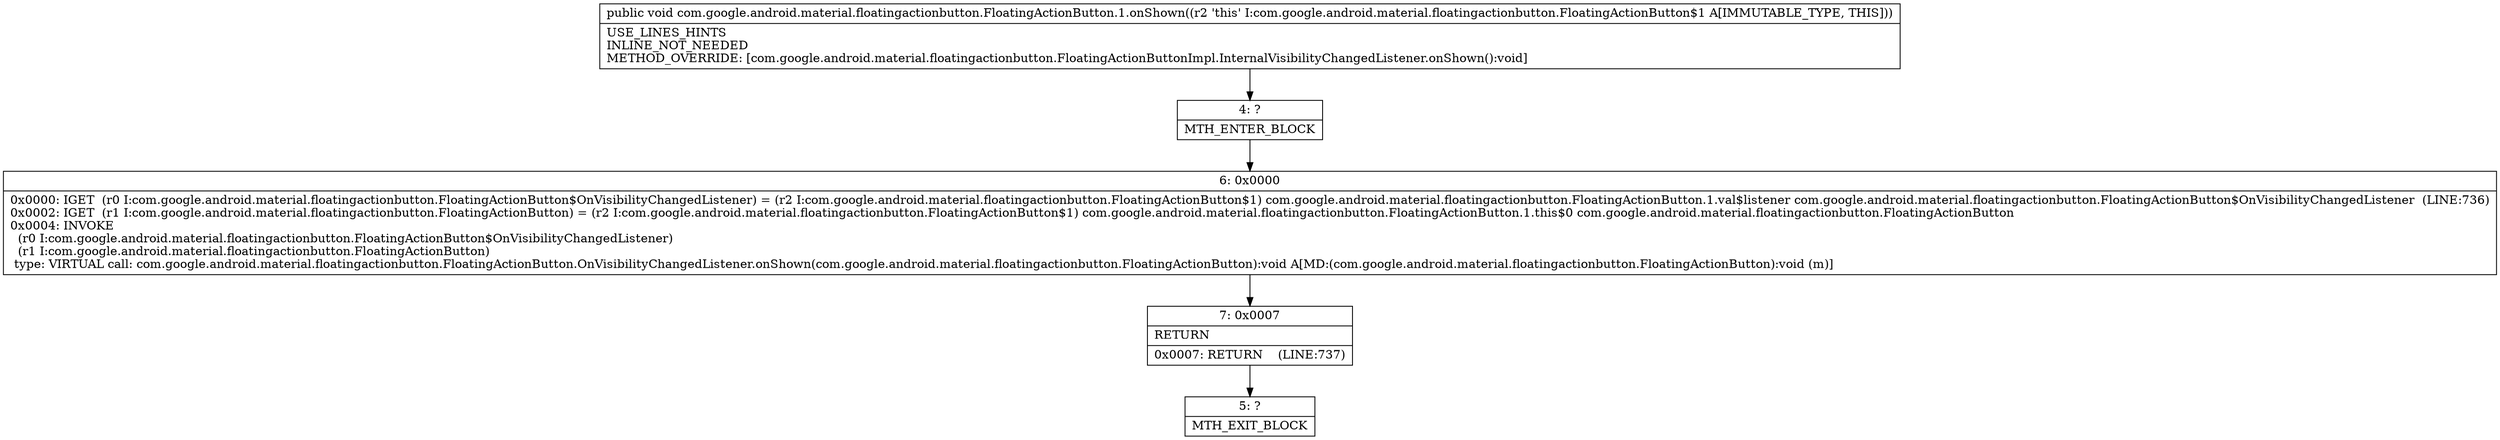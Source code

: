digraph "CFG forcom.google.android.material.floatingactionbutton.FloatingActionButton.1.onShown()V" {
Node_4 [shape=record,label="{4\:\ ?|MTH_ENTER_BLOCK\l}"];
Node_6 [shape=record,label="{6\:\ 0x0000|0x0000: IGET  (r0 I:com.google.android.material.floatingactionbutton.FloatingActionButton$OnVisibilityChangedListener) = (r2 I:com.google.android.material.floatingactionbutton.FloatingActionButton$1) com.google.android.material.floatingactionbutton.FloatingActionButton.1.val$listener com.google.android.material.floatingactionbutton.FloatingActionButton$OnVisibilityChangedListener  (LINE:736)\l0x0002: IGET  (r1 I:com.google.android.material.floatingactionbutton.FloatingActionButton) = (r2 I:com.google.android.material.floatingactionbutton.FloatingActionButton$1) com.google.android.material.floatingactionbutton.FloatingActionButton.1.this$0 com.google.android.material.floatingactionbutton.FloatingActionButton \l0x0004: INVOKE  \l  (r0 I:com.google.android.material.floatingactionbutton.FloatingActionButton$OnVisibilityChangedListener)\l  (r1 I:com.google.android.material.floatingactionbutton.FloatingActionButton)\l type: VIRTUAL call: com.google.android.material.floatingactionbutton.FloatingActionButton.OnVisibilityChangedListener.onShown(com.google.android.material.floatingactionbutton.FloatingActionButton):void A[MD:(com.google.android.material.floatingactionbutton.FloatingActionButton):void (m)]\l}"];
Node_7 [shape=record,label="{7\:\ 0x0007|RETURN\l|0x0007: RETURN    (LINE:737)\l}"];
Node_5 [shape=record,label="{5\:\ ?|MTH_EXIT_BLOCK\l}"];
MethodNode[shape=record,label="{public void com.google.android.material.floatingactionbutton.FloatingActionButton.1.onShown((r2 'this' I:com.google.android.material.floatingactionbutton.FloatingActionButton$1 A[IMMUTABLE_TYPE, THIS]))  | USE_LINES_HINTS\lINLINE_NOT_NEEDED\lMETHOD_OVERRIDE: [com.google.android.material.floatingactionbutton.FloatingActionButtonImpl.InternalVisibilityChangedListener.onShown():void]\l}"];
MethodNode -> Node_4;Node_4 -> Node_6;
Node_6 -> Node_7;
Node_7 -> Node_5;
}

